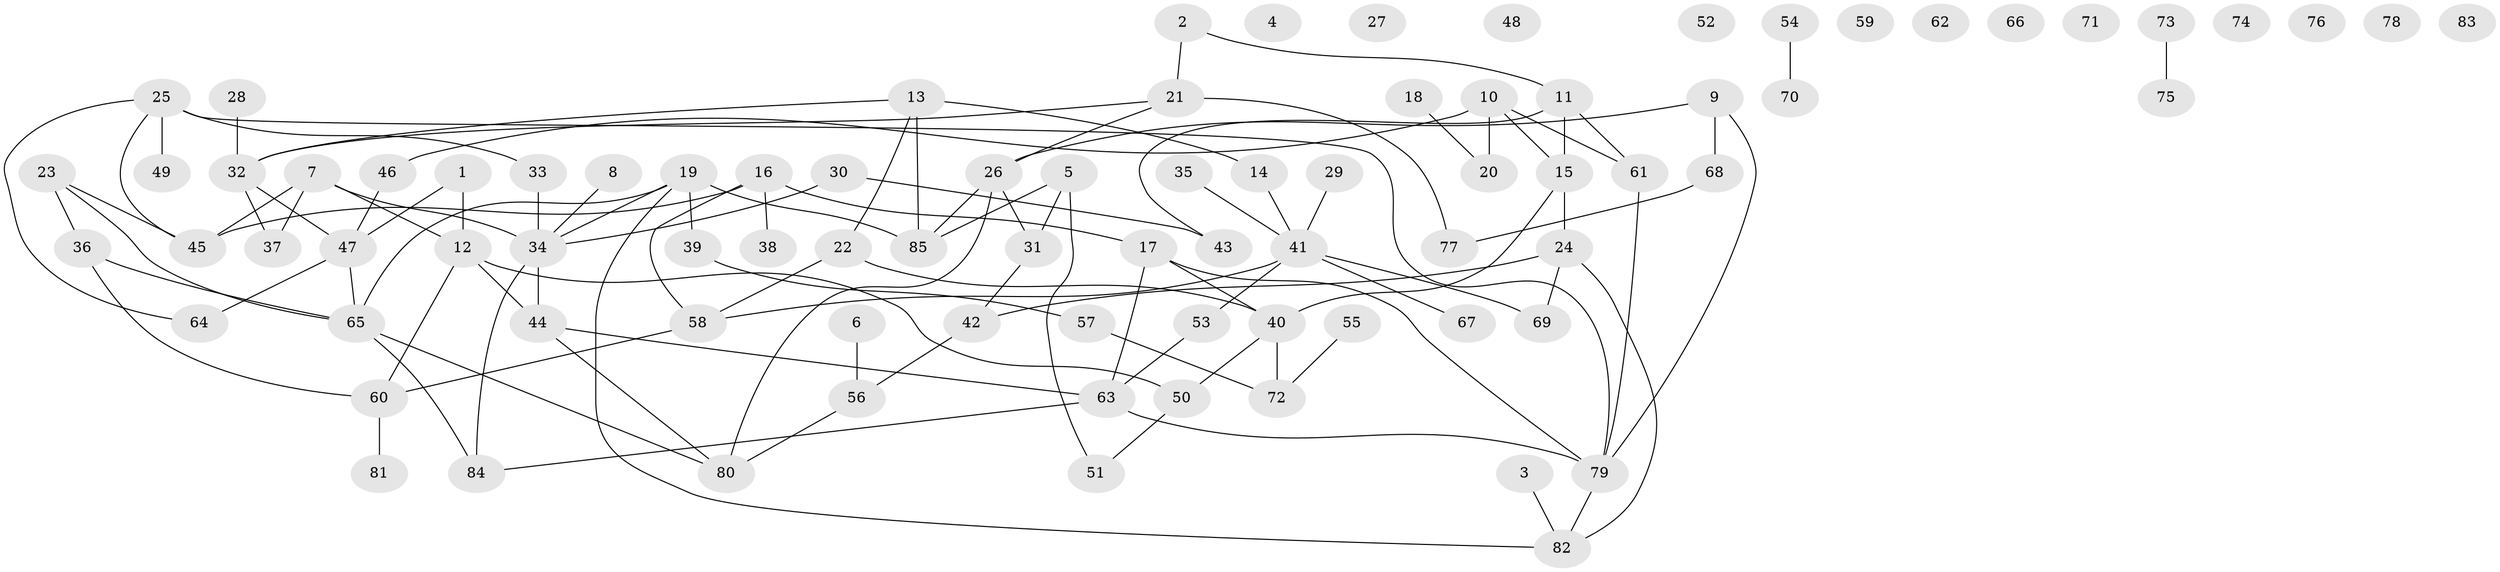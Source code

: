 // Generated by graph-tools (version 1.1) at 2025/49/03/09/25 03:49:04]
// undirected, 85 vertices, 108 edges
graph export_dot {
graph [start="1"]
  node [color=gray90,style=filled];
  1;
  2;
  3;
  4;
  5;
  6;
  7;
  8;
  9;
  10;
  11;
  12;
  13;
  14;
  15;
  16;
  17;
  18;
  19;
  20;
  21;
  22;
  23;
  24;
  25;
  26;
  27;
  28;
  29;
  30;
  31;
  32;
  33;
  34;
  35;
  36;
  37;
  38;
  39;
  40;
  41;
  42;
  43;
  44;
  45;
  46;
  47;
  48;
  49;
  50;
  51;
  52;
  53;
  54;
  55;
  56;
  57;
  58;
  59;
  60;
  61;
  62;
  63;
  64;
  65;
  66;
  67;
  68;
  69;
  70;
  71;
  72;
  73;
  74;
  75;
  76;
  77;
  78;
  79;
  80;
  81;
  82;
  83;
  84;
  85;
  1 -- 12;
  1 -- 47;
  2 -- 11;
  2 -- 21;
  3 -- 82;
  5 -- 31;
  5 -- 51;
  5 -- 85;
  6 -- 56;
  7 -- 12;
  7 -- 34;
  7 -- 37;
  7 -- 45;
  8 -- 34;
  9 -- 26;
  9 -- 68;
  9 -- 79;
  10 -- 15;
  10 -- 20;
  10 -- 46;
  10 -- 61;
  11 -- 15;
  11 -- 43;
  11 -- 61;
  12 -- 44;
  12 -- 50;
  12 -- 60;
  13 -- 14;
  13 -- 22;
  13 -- 32;
  13 -- 85;
  14 -- 41;
  15 -- 24;
  15 -- 40;
  16 -- 17;
  16 -- 38;
  16 -- 45;
  16 -- 58;
  17 -- 40;
  17 -- 63;
  17 -- 79;
  18 -- 20;
  19 -- 34;
  19 -- 39;
  19 -- 65;
  19 -- 82;
  19 -- 85;
  21 -- 26;
  21 -- 32;
  21 -- 77;
  22 -- 40;
  22 -- 58;
  23 -- 36;
  23 -- 45;
  23 -- 65;
  24 -- 42;
  24 -- 69;
  24 -- 82;
  25 -- 33;
  25 -- 45;
  25 -- 49;
  25 -- 64;
  25 -- 79;
  26 -- 31;
  26 -- 80;
  26 -- 85;
  28 -- 32;
  29 -- 41;
  30 -- 34;
  30 -- 43;
  31 -- 42;
  32 -- 37;
  32 -- 47;
  33 -- 34;
  34 -- 44;
  34 -- 84;
  35 -- 41;
  36 -- 60;
  36 -- 65;
  39 -- 57;
  40 -- 50;
  40 -- 72;
  41 -- 53;
  41 -- 58;
  41 -- 67;
  41 -- 69;
  42 -- 56;
  44 -- 63;
  44 -- 80;
  46 -- 47;
  47 -- 64;
  47 -- 65;
  50 -- 51;
  53 -- 63;
  54 -- 70;
  55 -- 72;
  56 -- 80;
  57 -- 72;
  58 -- 60;
  60 -- 81;
  61 -- 79;
  63 -- 79;
  63 -- 84;
  65 -- 80;
  65 -- 84;
  68 -- 77;
  73 -- 75;
  79 -- 82;
}
